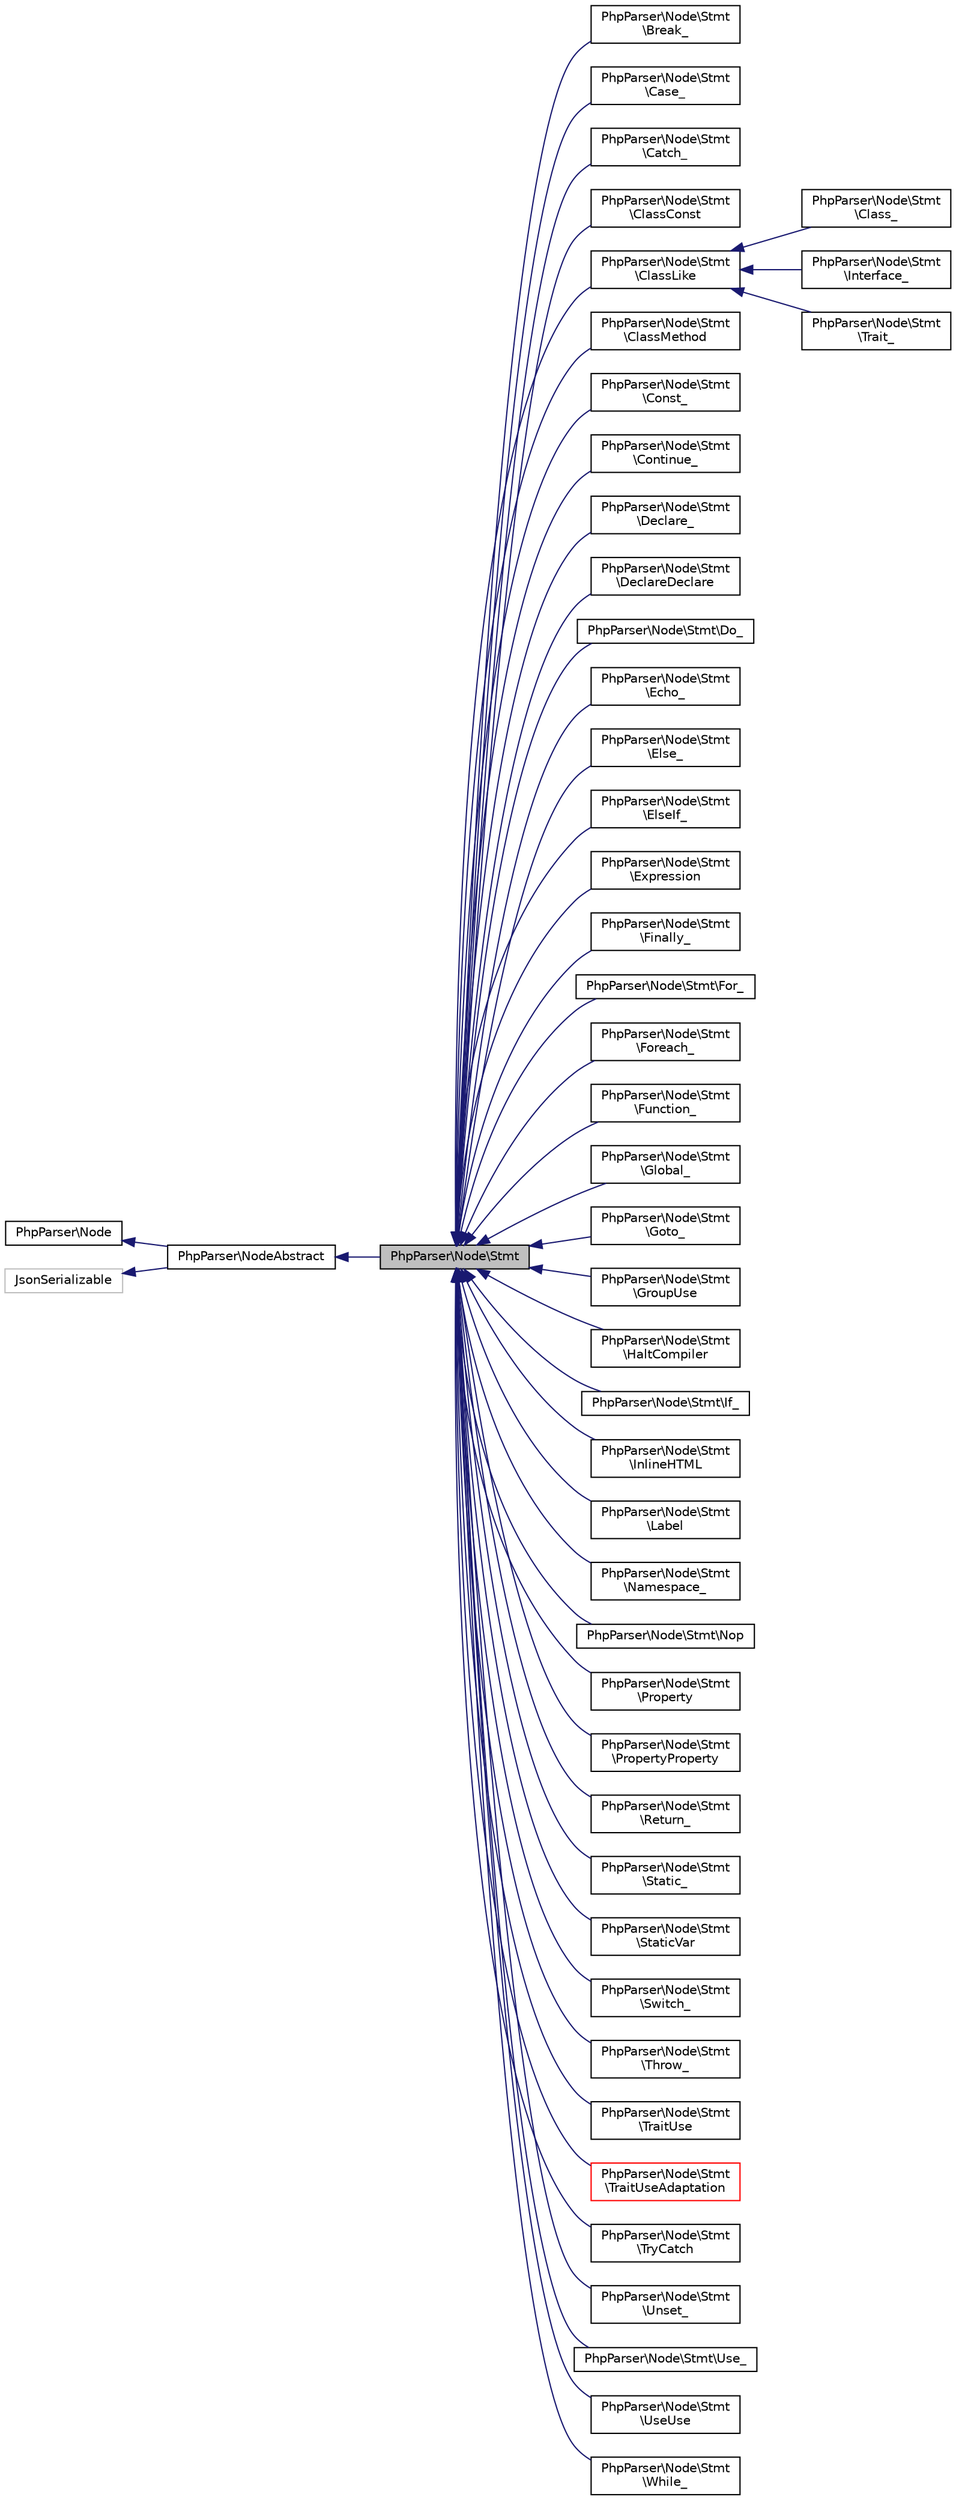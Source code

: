 digraph "PhpParser\Node\Stmt"
{
  edge [fontname="Helvetica",fontsize="10",labelfontname="Helvetica",labelfontsize="10"];
  node [fontname="Helvetica",fontsize="10",shape=record];
  rankdir="LR";
  Node0 [label="PhpParser\\Node\\Stmt",height=0.2,width=0.4,color="black", fillcolor="grey75", style="filled", fontcolor="black"];
  Node1 -> Node0 [dir="back",color="midnightblue",fontsize="10",style="solid",fontname="Helvetica"];
  Node1 [label="PhpParser\\NodeAbstract",height=0.2,width=0.4,color="black", fillcolor="white", style="filled",URL="$classPhpParser_1_1NodeAbstract.html"];
  Node2 -> Node1 [dir="back",color="midnightblue",fontsize="10",style="solid",fontname="Helvetica"];
  Node2 [label="PhpParser\\Node",height=0.2,width=0.4,color="black", fillcolor="white", style="filled",URL="$interfacePhpParser_1_1Node.html"];
  Node3 -> Node1 [dir="back",color="midnightblue",fontsize="10",style="solid",fontname="Helvetica"];
  Node3 [label="JsonSerializable",height=0.2,width=0.4,color="grey75", fillcolor="white", style="filled"];
  Node0 -> Node4 [dir="back",color="midnightblue",fontsize="10",style="solid",fontname="Helvetica"];
  Node4 [label="PhpParser\\Node\\Stmt\l\\Break_",height=0.2,width=0.4,color="black", fillcolor="white", style="filled",URL="$classPhpParser_1_1Node_1_1Stmt_1_1Break__.html"];
  Node0 -> Node5 [dir="back",color="midnightblue",fontsize="10",style="solid",fontname="Helvetica"];
  Node5 [label="PhpParser\\Node\\Stmt\l\\Case_",height=0.2,width=0.4,color="black", fillcolor="white", style="filled",URL="$classPhpParser_1_1Node_1_1Stmt_1_1Case__.html"];
  Node0 -> Node6 [dir="back",color="midnightblue",fontsize="10",style="solid",fontname="Helvetica"];
  Node6 [label="PhpParser\\Node\\Stmt\l\\Catch_",height=0.2,width=0.4,color="black", fillcolor="white", style="filled",URL="$classPhpParser_1_1Node_1_1Stmt_1_1Catch__.html"];
  Node0 -> Node7 [dir="back",color="midnightblue",fontsize="10",style="solid",fontname="Helvetica"];
  Node7 [label="PhpParser\\Node\\Stmt\l\\ClassConst",height=0.2,width=0.4,color="black", fillcolor="white", style="filled",URL="$classPhpParser_1_1Node_1_1Stmt_1_1ClassConst.html"];
  Node0 -> Node8 [dir="back",color="midnightblue",fontsize="10",style="solid",fontname="Helvetica"];
  Node8 [label="PhpParser\\Node\\Stmt\l\\ClassLike",height=0.2,width=0.4,color="black", fillcolor="white", style="filled",URL="$classPhpParser_1_1Node_1_1Stmt_1_1ClassLike.html"];
  Node8 -> Node9 [dir="back",color="midnightblue",fontsize="10",style="solid",fontname="Helvetica"];
  Node9 [label="PhpParser\\Node\\Stmt\l\\Class_",height=0.2,width=0.4,color="black", fillcolor="white", style="filled",URL="$classPhpParser_1_1Node_1_1Stmt_1_1Class__.html"];
  Node8 -> Node10 [dir="back",color="midnightblue",fontsize="10",style="solid",fontname="Helvetica"];
  Node10 [label="PhpParser\\Node\\Stmt\l\\Interface_",height=0.2,width=0.4,color="black", fillcolor="white", style="filled",URL="$classPhpParser_1_1Node_1_1Stmt_1_1Interface__.html"];
  Node8 -> Node11 [dir="back",color="midnightblue",fontsize="10",style="solid",fontname="Helvetica"];
  Node11 [label="PhpParser\\Node\\Stmt\l\\Trait_",height=0.2,width=0.4,color="black", fillcolor="white", style="filled",URL="$classPhpParser_1_1Node_1_1Stmt_1_1Trait__.html"];
  Node0 -> Node12 [dir="back",color="midnightblue",fontsize="10",style="solid",fontname="Helvetica"];
  Node12 [label="PhpParser\\Node\\Stmt\l\\ClassMethod",height=0.2,width=0.4,color="black", fillcolor="white", style="filled",URL="$classPhpParser_1_1Node_1_1Stmt_1_1ClassMethod.html"];
  Node0 -> Node13 [dir="back",color="midnightblue",fontsize="10",style="solid",fontname="Helvetica"];
  Node13 [label="PhpParser\\Node\\Stmt\l\\Const_",height=0.2,width=0.4,color="black", fillcolor="white", style="filled",URL="$classPhpParser_1_1Node_1_1Stmt_1_1Const__.html"];
  Node0 -> Node14 [dir="back",color="midnightblue",fontsize="10",style="solid",fontname="Helvetica"];
  Node14 [label="PhpParser\\Node\\Stmt\l\\Continue_",height=0.2,width=0.4,color="black", fillcolor="white", style="filled",URL="$classPhpParser_1_1Node_1_1Stmt_1_1Continue__.html"];
  Node0 -> Node15 [dir="back",color="midnightblue",fontsize="10",style="solid",fontname="Helvetica"];
  Node15 [label="PhpParser\\Node\\Stmt\l\\Declare_",height=0.2,width=0.4,color="black", fillcolor="white", style="filled",URL="$classPhpParser_1_1Node_1_1Stmt_1_1Declare__.html"];
  Node0 -> Node16 [dir="back",color="midnightblue",fontsize="10",style="solid",fontname="Helvetica"];
  Node16 [label="PhpParser\\Node\\Stmt\l\\DeclareDeclare",height=0.2,width=0.4,color="black", fillcolor="white", style="filled",URL="$classPhpParser_1_1Node_1_1Stmt_1_1DeclareDeclare.html"];
  Node0 -> Node17 [dir="back",color="midnightblue",fontsize="10",style="solid",fontname="Helvetica"];
  Node17 [label="PhpParser\\Node\\Stmt\\Do_",height=0.2,width=0.4,color="black", fillcolor="white", style="filled",URL="$classPhpParser_1_1Node_1_1Stmt_1_1Do__.html"];
  Node0 -> Node18 [dir="back",color="midnightblue",fontsize="10",style="solid",fontname="Helvetica"];
  Node18 [label="PhpParser\\Node\\Stmt\l\\Echo_",height=0.2,width=0.4,color="black", fillcolor="white", style="filled",URL="$classPhpParser_1_1Node_1_1Stmt_1_1Echo__.html"];
  Node0 -> Node19 [dir="back",color="midnightblue",fontsize="10",style="solid",fontname="Helvetica"];
  Node19 [label="PhpParser\\Node\\Stmt\l\\Else_",height=0.2,width=0.4,color="black", fillcolor="white", style="filled",URL="$classPhpParser_1_1Node_1_1Stmt_1_1Else__.html"];
  Node0 -> Node20 [dir="back",color="midnightblue",fontsize="10",style="solid",fontname="Helvetica"];
  Node20 [label="PhpParser\\Node\\Stmt\l\\ElseIf_",height=0.2,width=0.4,color="black", fillcolor="white", style="filled",URL="$classPhpParser_1_1Node_1_1Stmt_1_1ElseIf__.html"];
  Node0 -> Node21 [dir="back",color="midnightblue",fontsize="10",style="solid",fontname="Helvetica"];
  Node21 [label="PhpParser\\Node\\Stmt\l\\Expression",height=0.2,width=0.4,color="black", fillcolor="white", style="filled",URL="$classPhpParser_1_1Node_1_1Stmt_1_1Expression.html"];
  Node0 -> Node22 [dir="back",color="midnightblue",fontsize="10",style="solid",fontname="Helvetica"];
  Node22 [label="PhpParser\\Node\\Stmt\l\\Finally_",height=0.2,width=0.4,color="black", fillcolor="white", style="filled",URL="$classPhpParser_1_1Node_1_1Stmt_1_1Finally__.html"];
  Node0 -> Node23 [dir="back",color="midnightblue",fontsize="10",style="solid",fontname="Helvetica"];
  Node23 [label="PhpParser\\Node\\Stmt\\For_",height=0.2,width=0.4,color="black", fillcolor="white", style="filled",URL="$classPhpParser_1_1Node_1_1Stmt_1_1For__.html"];
  Node0 -> Node24 [dir="back",color="midnightblue",fontsize="10",style="solid",fontname="Helvetica"];
  Node24 [label="PhpParser\\Node\\Stmt\l\\Foreach_",height=0.2,width=0.4,color="black", fillcolor="white", style="filled",URL="$classPhpParser_1_1Node_1_1Stmt_1_1Foreach__.html"];
  Node0 -> Node25 [dir="back",color="midnightblue",fontsize="10",style="solid",fontname="Helvetica"];
  Node25 [label="PhpParser\\Node\\Stmt\l\\Function_",height=0.2,width=0.4,color="black", fillcolor="white", style="filled",URL="$classPhpParser_1_1Node_1_1Stmt_1_1Function__.html"];
  Node0 -> Node26 [dir="back",color="midnightblue",fontsize="10",style="solid",fontname="Helvetica"];
  Node26 [label="PhpParser\\Node\\Stmt\l\\Global_",height=0.2,width=0.4,color="black", fillcolor="white", style="filled",URL="$classPhpParser_1_1Node_1_1Stmt_1_1Global__.html"];
  Node0 -> Node27 [dir="back",color="midnightblue",fontsize="10",style="solid",fontname="Helvetica"];
  Node27 [label="PhpParser\\Node\\Stmt\l\\Goto_",height=0.2,width=0.4,color="black", fillcolor="white", style="filled",URL="$classPhpParser_1_1Node_1_1Stmt_1_1Goto__.html"];
  Node0 -> Node28 [dir="back",color="midnightblue",fontsize="10",style="solid",fontname="Helvetica"];
  Node28 [label="PhpParser\\Node\\Stmt\l\\GroupUse",height=0.2,width=0.4,color="black", fillcolor="white", style="filled",URL="$classPhpParser_1_1Node_1_1Stmt_1_1GroupUse.html"];
  Node0 -> Node29 [dir="back",color="midnightblue",fontsize="10",style="solid",fontname="Helvetica"];
  Node29 [label="PhpParser\\Node\\Stmt\l\\HaltCompiler",height=0.2,width=0.4,color="black", fillcolor="white", style="filled",URL="$classPhpParser_1_1Node_1_1Stmt_1_1HaltCompiler.html"];
  Node0 -> Node30 [dir="back",color="midnightblue",fontsize="10",style="solid",fontname="Helvetica"];
  Node30 [label="PhpParser\\Node\\Stmt\\If_",height=0.2,width=0.4,color="black", fillcolor="white", style="filled",URL="$classPhpParser_1_1Node_1_1Stmt_1_1If__.html"];
  Node0 -> Node31 [dir="back",color="midnightblue",fontsize="10",style="solid",fontname="Helvetica"];
  Node31 [label="PhpParser\\Node\\Stmt\l\\InlineHTML",height=0.2,width=0.4,color="black", fillcolor="white", style="filled",URL="$classPhpParser_1_1Node_1_1Stmt_1_1InlineHTML.html"];
  Node0 -> Node32 [dir="back",color="midnightblue",fontsize="10",style="solid",fontname="Helvetica"];
  Node32 [label="PhpParser\\Node\\Stmt\l\\Label",height=0.2,width=0.4,color="black", fillcolor="white", style="filled",URL="$classPhpParser_1_1Node_1_1Stmt_1_1Label.html"];
  Node0 -> Node33 [dir="back",color="midnightblue",fontsize="10",style="solid",fontname="Helvetica"];
  Node33 [label="PhpParser\\Node\\Stmt\l\\Namespace_",height=0.2,width=0.4,color="black", fillcolor="white", style="filled",URL="$classPhpParser_1_1Node_1_1Stmt_1_1Namespace__.html"];
  Node0 -> Node34 [dir="back",color="midnightblue",fontsize="10",style="solid",fontname="Helvetica"];
  Node34 [label="PhpParser\\Node\\Stmt\\Nop",height=0.2,width=0.4,color="black", fillcolor="white", style="filled",URL="$classPhpParser_1_1Node_1_1Stmt_1_1Nop.html"];
  Node0 -> Node35 [dir="back",color="midnightblue",fontsize="10",style="solid",fontname="Helvetica"];
  Node35 [label="PhpParser\\Node\\Stmt\l\\Property",height=0.2,width=0.4,color="black", fillcolor="white", style="filled",URL="$classPhpParser_1_1Node_1_1Stmt_1_1Property.html"];
  Node0 -> Node36 [dir="back",color="midnightblue",fontsize="10",style="solid",fontname="Helvetica"];
  Node36 [label="PhpParser\\Node\\Stmt\l\\PropertyProperty",height=0.2,width=0.4,color="black", fillcolor="white", style="filled",URL="$classPhpParser_1_1Node_1_1Stmt_1_1PropertyProperty.html"];
  Node0 -> Node37 [dir="back",color="midnightblue",fontsize="10",style="solid",fontname="Helvetica"];
  Node37 [label="PhpParser\\Node\\Stmt\l\\Return_",height=0.2,width=0.4,color="black", fillcolor="white", style="filled",URL="$classPhpParser_1_1Node_1_1Stmt_1_1Return__.html"];
  Node0 -> Node38 [dir="back",color="midnightblue",fontsize="10",style="solid",fontname="Helvetica"];
  Node38 [label="PhpParser\\Node\\Stmt\l\\Static_",height=0.2,width=0.4,color="black", fillcolor="white", style="filled",URL="$classPhpParser_1_1Node_1_1Stmt_1_1Static__.html"];
  Node0 -> Node39 [dir="back",color="midnightblue",fontsize="10",style="solid",fontname="Helvetica"];
  Node39 [label="PhpParser\\Node\\Stmt\l\\StaticVar",height=0.2,width=0.4,color="black", fillcolor="white", style="filled",URL="$classPhpParser_1_1Node_1_1Stmt_1_1StaticVar.html"];
  Node0 -> Node40 [dir="back",color="midnightblue",fontsize="10",style="solid",fontname="Helvetica"];
  Node40 [label="PhpParser\\Node\\Stmt\l\\Switch_",height=0.2,width=0.4,color="black", fillcolor="white", style="filled",URL="$classPhpParser_1_1Node_1_1Stmt_1_1Switch__.html"];
  Node0 -> Node41 [dir="back",color="midnightblue",fontsize="10",style="solid",fontname="Helvetica"];
  Node41 [label="PhpParser\\Node\\Stmt\l\\Throw_",height=0.2,width=0.4,color="black", fillcolor="white", style="filled",URL="$classPhpParser_1_1Node_1_1Stmt_1_1Throw__.html"];
  Node0 -> Node42 [dir="back",color="midnightblue",fontsize="10",style="solid",fontname="Helvetica"];
  Node42 [label="PhpParser\\Node\\Stmt\l\\TraitUse",height=0.2,width=0.4,color="black", fillcolor="white", style="filled",URL="$classPhpParser_1_1Node_1_1Stmt_1_1TraitUse.html"];
  Node0 -> Node43 [dir="back",color="midnightblue",fontsize="10",style="solid",fontname="Helvetica"];
  Node43 [label="PhpParser\\Node\\Stmt\l\\TraitUseAdaptation",height=0.2,width=0.4,color="red", fillcolor="white", style="filled",URL="$classPhpParser_1_1Node_1_1Stmt_1_1TraitUseAdaptation.html"];
  Node0 -> Node46 [dir="back",color="midnightblue",fontsize="10",style="solid",fontname="Helvetica"];
  Node46 [label="PhpParser\\Node\\Stmt\l\\TryCatch",height=0.2,width=0.4,color="black", fillcolor="white", style="filled",URL="$classPhpParser_1_1Node_1_1Stmt_1_1TryCatch.html"];
  Node0 -> Node47 [dir="back",color="midnightblue",fontsize="10",style="solid",fontname="Helvetica"];
  Node47 [label="PhpParser\\Node\\Stmt\l\\Unset_",height=0.2,width=0.4,color="black", fillcolor="white", style="filled",URL="$classPhpParser_1_1Node_1_1Stmt_1_1Unset__.html"];
  Node0 -> Node48 [dir="back",color="midnightblue",fontsize="10",style="solid",fontname="Helvetica"];
  Node48 [label="PhpParser\\Node\\Stmt\\Use_",height=0.2,width=0.4,color="black", fillcolor="white", style="filled",URL="$classPhpParser_1_1Node_1_1Stmt_1_1Use__.html"];
  Node0 -> Node49 [dir="back",color="midnightblue",fontsize="10",style="solid",fontname="Helvetica"];
  Node49 [label="PhpParser\\Node\\Stmt\l\\UseUse",height=0.2,width=0.4,color="black", fillcolor="white", style="filled",URL="$classPhpParser_1_1Node_1_1Stmt_1_1UseUse.html"];
  Node0 -> Node50 [dir="back",color="midnightblue",fontsize="10",style="solid",fontname="Helvetica"];
  Node50 [label="PhpParser\\Node\\Stmt\l\\While_",height=0.2,width=0.4,color="black", fillcolor="white", style="filled",URL="$classPhpParser_1_1Node_1_1Stmt_1_1While__.html"];
}
